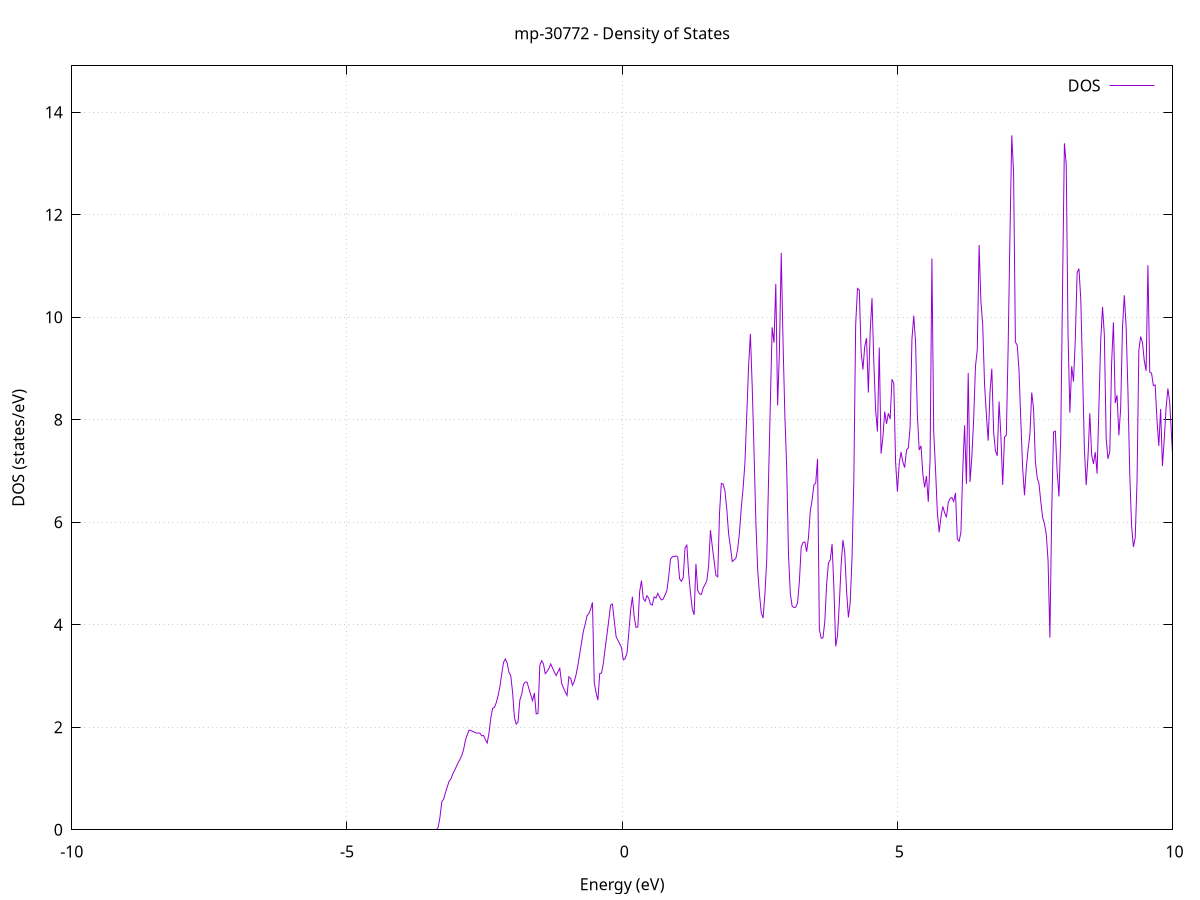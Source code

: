 set title 'mp-30772 - Density of States'
set xlabel 'Energy (eV)'
set ylabel 'DOS (states/eV)'
set grid
set xrange [-10:10]
set yrange [0:14.903]
set xzeroaxis lt -1
set terminal png size 800,600
set output 'mp-30772_dos_gnuplot.png'
plot '-' using 1:2 with lines title 'DOS'
-42.394600 0.000000
-42.361600 0.000000
-42.328600 0.000000
-42.295600 0.000000
-42.262700 0.000000
-42.229700 0.000000
-42.196700 0.000000
-42.163700 0.000000
-42.130700 0.000000
-42.097700 0.000000
-42.064800 0.000000
-42.031800 0.000000
-41.998800 0.000000
-41.965800 0.000000
-41.932800 0.000000
-41.899900 0.000000
-41.866900 0.000000
-41.833900 0.000000
-41.800900 0.000000
-41.767900 0.000000
-41.734900 0.000000
-41.702000 0.000000
-41.669000 0.000000
-41.636000 0.000000
-41.603000 0.000000
-41.570000 0.000000
-41.537000 0.000000
-41.504100 0.000000
-41.471100 0.000000
-41.438100 0.000000
-41.405100 0.000000
-41.372100 0.000000
-41.339100 0.000000
-41.306200 0.000000
-41.273200 0.000000
-41.240200 0.000000
-41.207200 0.000000
-41.174200 0.000000
-41.141200 0.000000
-41.108300 0.000000
-41.075300 0.000000
-41.042300 0.000000
-41.009300 0.000000
-40.976300 0.000000
-40.943400 0.000000
-40.910400 0.000000
-40.877400 0.000000
-40.844400 0.000000
-40.811400 0.000000
-40.778400 0.000000
-40.745500 0.000000
-40.712500 0.000000
-40.679500 0.000000
-40.646500 0.000000
-40.613500 0.000000
-40.580500 0.000000
-40.547600 0.000000
-40.514600 0.000000
-40.481600 0.000000
-40.448600 0.000000
-40.415600 0.000000
-40.382600 0.000000
-40.349700 0.000000
-40.316700 0.000000
-40.283700 0.000000
-40.250700 0.000000
-40.217700 0.000000
-40.184700 0.000000
-40.151800 0.000000
-40.118800 0.000000
-40.085800 0.000000
-40.052800 0.000000
-40.019800 0.000000
-39.986800 0.000000
-39.953900 0.000000
-39.920900 0.000000
-39.887900 0.000000
-39.854900 0.000000
-39.821900 0.000000
-39.789000 0.000000
-39.756000 0.000000
-39.723000 0.000000
-39.690000 0.000000
-39.657000 0.000000
-39.624000 0.000000
-39.591100 0.000000
-39.558100 0.000000
-39.525100 0.000000
-39.492100 0.000000
-39.459100 0.000000
-39.426100 0.000000
-39.393200 1042.789400
-39.360200 0.000000
-39.327200 0.000000
-39.294200 0.000000
-39.261200 0.000000
-39.228200 0.000000
-39.195300 2590.368500
-39.162300 0.000000
-39.129300 0.000000
-39.096300 0.000000
-39.063300 0.000000
-39.030300 0.000000
-38.997400 0.000000
-38.964400 0.000000
-38.931400 0.000000
-38.898400 0.000000
-38.865400 0.000000
-38.832400 0.000000
-38.799500 0.000000
-38.766500 0.000000
-38.733500 0.000000
-38.700500 0.000000
-38.667500 0.000000
-38.634600 0.000000
-38.601600 0.000000
-38.568600 0.000000
-38.535600 0.000000
-38.502600 0.000000
-38.469600 0.000000
-38.436700 0.000000
-38.403700 0.000000
-38.370700 0.000000
-38.337700 0.000000
-38.304700 0.000000
-38.271700 0.000000
-38.238800 0.000000
-38.205800 0.000000
-38.172800 0.000000
-38.139800 0.000000
-38.106800 0.000000
-38.073800 0.000000
-38.040900 0.000000
-38.007900 0.000000
-37.974900 0.000000
-37.941900 0.000000
-37.908900 0.000000
-37.875900 0.000000
-37.843000 0.000000
-37.810000 0.000000
-37.777000 0.000000
-37.744000 0.000000
-37.711000 0.000000
-37.678100 0.000000
-37.645100 0.000000
-37.612100 0.000000
-37.579100 0.000000
-37.546100 0.000000
-37.513100 0.000000
-37.480200 0.000000
-37.447200 0.000000
-37.414200 0.000000
-37.381200 0.000000
-37.348200 0.000000
-37.315200 0.000000
-37.282300 0.000000
-37.249300 0.000000
-37.216300 0.000000
-37.183300 0.000000
-37.150300 0.000000
-37.117300 0.000000
-37.084400 0.000000
-37.051400 0.000000
-37.018400 0.000000
-36.985400 0.000000
-36.952400 0.000000
-36.919400 0.000000
-36.886500 0.000000
-36.853500 0.000000
-36.820500 0.000000
-36.787500 0.000000
-36.754500 0.000000
-36.721500 0.000000
-36.688600 0.000000
-36.655600 0.000000
-36.622600 0.000000
-36.589600 0.000000
-36.556600 0.000000
-36.523700 0.000000
-36.490700 0.000000
-36.457700 0.000000
-36.424700 0.000000
-36.391700 0.000000
-36.358700 0.000000
-36.325800 0.000000
-36.292800 0.000000
-36.259800 0.000000
-36.226800 0.000000
-36.193800 0.000000
-36.160800 0.000000
-36.127900 0.000000
-36.094900 0.000000
-36.061900 0.000000
-36.028900 0.000000
-35.995900 0.000000
-35.962900 0.000000
-35.930000 0.000000
-35.897000 0.000000
-35.864000 0.000000
-35.831000 0.000000
-35.798000 0.000000
-35.765000 0.000000
-35.732100 0.000000
-35.699100 0.000000
-35.666100 0.000000
-35.633100 0.000000
-35.600100 0.000000
-35.567100 0.000000
-35.534200 0.000000
-35.501200 0.000000
-35.468200 0.000000
-35.435200 0.000000
-35.402200 0.000000
-35.369300 0.000000
-35.336300 0.000000
-35.303300 0.000000
-35.270300 0.000000
-35.237300 0.000000
-35.204300 0.000000
-35.171400 0.000000
-35.138400 0.000000
-35.105400 0.000000
-35.072400 0.000000
-35.039400 0.000000
-35.006400 0.000000
-34.973500 0.000000
-34.940500 0.000000
-34.907500 0.000000
-34.874500 0.000000
-34.841500 0.000000
-34.808500 0.000000
-34.775600 0.000000
-34.742600 0.000000
-34.709600 0.000000
-34.676600 0.000000
-34.643600 0.000000
-34.610600 0.000000
-34.577700 0.000000
-34.544700 0.000000
-34.511700 0.000000
-34.478700 0.000000
-34.445700 0.000000
-34.412800 0.000000
-34.379800 0.000000
-34.346800 0.000000
-34.313800 0.000000
-34.280800 0.000000
-34.247800 0.000000
-34.214900 0.000000
-34.181900 0.000000
-34.148900 0.000000
-34.115900 0.000000
-34.082900 0.000000
-34.049900 0.000000
-34.017000 0.000000
-33.984000 0.000000
-33.951000 0.000000
-33.918000 0.000000
-33.885000 0.000000
-33.852000 0.000000
-33.819100 0.000000
-33.786100 0.000000
-33.753100 0.000000
-33.720100 0.000000
-33.687100 0.000000
-33.654100 0.000000
-33.621200 0.000000
-33.588200 0.000000
-33.555200 0.000000
-33.522200 0.000000
-33.489200 0.000000
-33.456200 0.000000
-33.423300 0.000000
-33.390300 0.000000
-33.357300 0.000000
-33.324300 0.000000
-33.291300 0.000000
-33.258400 0.000000
-33.225400 0.000000
-33.192400 0.000000
-33.159400 0.000000
-33.126400 0.000000
-33.093400 0.000000
-33.060500 0.000000
-33.027500 0.000000
-32.994500 0.000000
-32.961500 0.000000
-32.928500 0.000000
-32.895500 0.000000
-32.862600 0.000000
-32.829600 0.000000
-32.796600 0.000000
-32.763600 0.000000
-32.730600 0.000000
-32.697600 0.000000
-32.664700 0.000000
-32.631700 0.000000
-32.598700 0.000000
-32.565700 0.000000
-32.532700 0.000000
-32.499700 0.000000
-32.466800 0.000000
-32.433800 0.000000
-32.400800 0.000000
-32.367800 0.000000
-32.334800 0.000000
-32.301800 0.000000
-32.268900 0.000000
-32.235900 0.000000
-32.202900 0.000000
-32.169900 0.000000
-32.136900 0.000000
-32.104000 0.000000
-32.071000 0.000000
-32.038000 0.000000
-32.005000 0.000000
-31.972000 0.000000
-31.939000 0.000000
-31.906100 0.000000
-31.873100 0.000000
-31.840100 0.000000
-31.807100 0.000000
-31.774100 0.000000
-31.741100 0.000000
-31.708200 0.000000
-31.675200 0.000000
-31.642200 0.000000
-31.609200 0.000000
-31.576200 0.000000
-31.543200 0.000000
-31.510300 0.000000
-31.477300 0.000000
-31.444300 0.000000
-31.411300 0.000000
-31.378300 0.000000
-31.345300 0.000000
-31.312400 0.000000
-31.279400 0.000000
-31.246400 0.000000
-31.213400 0.000000
-31.180400 0.000000
-31.147500 0.000000
-31.114500 0.000000
-31.081500 0.000000
-31.048500 0.000000
-31.015500 0.000000
-30.982500 0.000000
-30.949600 0.000000
-30.916600 0.000000
-30.883600 0.000000
-30.850600 0.000000
-30.817600 0.000000
-30.784600 0.000000
-30.751700 0.000000
-30.718700 0.000000
-30.685700 0.000000
-30.652700 0.000000
-30.619700 0.000000
-30.586700 0.000000
-30.553800 0.000000
-30.520800 0.000000
-30.487800 0.000000
-30.454800 0.000000
-30.421800 0.000000
-30.388800 0.000000
-30.355900 0.000000
-30.322900 0.000000
-30.289900 0.000000
-30.256900 0.000000
-30.223900 0.000000
-30.190900 0.000000
-30.158000 0.000000
-30.125000 0.000000
-30.092000 0.000000
-30.059000 0.000000
-30.026000 0.000000
-29.993100 0.000000
-29.960100 0.000000
-29.927100 0.000000
-29.894100 0.000000
-29.861100 0.000000
-29.828100 0.000000
-29.795200 0.000000
-29.762200 0.000000
-29.729200 0.000000
-29.696200 0.000000
-29.663200 0.000000
-29.630200 0.000000
-29.597300 0.000000
-29.564300 0.000000
-29.531300 0.000000
-29.498300 0.000000
-29.465300 0.000000
-29.432300 0.000000
-29.399400 0.000000
-29.366400 0.000000
-29.333400 0.000000
-29.300400 0.000000
-29.267400 0.000000
-29.234400 0.000000
-29.201500 0.000000
-29.168500 0.000000
-29.135500 0.000000
-29.102500 0.000000
-29.069500 0.000000
-29.036500 0.000000
-29.003600 0.000000
-28.970600 0.000000
-28.937600 0.000000
-28.904600 0.000000
-28.871600 0.000000
-28.838700 0.000000
-28.805700 0.000000
-28.772700 0.000000
-28.739700 0.000000
-28.706700 0.000000
-28.673700 0.000000
-28.640800 0.000000
-28.607800 0.000000
-28.574800 0.000000
-28.541800 0.000000
-28.508800 0.000000
-28.475800 0.000000
-28.442900 0.000000
-28.409900 0.000000
-28.376900 0.000000
-28.343900 0.000000
-28.310900 0.000000
-28.277900 0.000000
-28.245000 0.000000
-28.212000 0.000000
-28.179000 0.000000
-28.146000 0.000000
-28.113000 0.000000
-28.080000 0.000000
-28.047100 0.000000
-28.014100 0.000000
-27.981100 0.000000
-27.948100 0.000000
-27.915100 0.000000
-27.882200 0.000000
-27.849200 0.000000
-27.816200 0.000000
-27.783200 0.000000
-27.750200 0.000000
-27.717200 0.000000
-27.684300 0.000000
-27.651300 0.000000
-27.618300 0.000000
-27.585300 0.000000
-27.552300 0.000000
-27.519300 0.000000
-27.486400 0.000000
-27.453400 0.000000
-27.420400 0.000000
-27.387400 0.000000
-27.354400 0.000000
-27.321400 0.000000
-27.288500 0.000000
-27.255500 0.000000
-27.222500 0.000000
-27.189500 0.000000
-27.156500 0.000000
-27.123500 0.000000
-27.090600 0.000000
-27.057600 0.000000
-27.024600 0.000000
-26.991600 0.000000
-26.958600 0.000000
-26.925600 0.000000
-26.892700 0.000000
-26.859700 0.000000
-26.826700 0.000000
-26.793700 0.000000
-26.760700 0.000000
-26.727800 0.000000
-26.694800 0.000000
-26.661800 0.000000
-26.628800 0.000000
-26.595800 0.000000
-26.562800 0.000000
-26.529900 0.000000
-26.496900 0.000000
-26.463900 0.000000
-26.430900 0.000000
-26.397900 0.000000
-26.364900 0.000000
-26.332000 0.000000
-26.299000 0.000000
-26.266000 0.000000
-26.233000 0.000000
-26.200000 0.000000
-26.167000 0.000000
-26.134100 0.000000
-26.101100 0.000000
-26.068100 0.000000
-26.035100 0.000000
-26.002100 0.000000
-25.969100 0.000000
-25.936200 0.000000
-25.903200 0.000000
-25.870200 0.000000
-25.837200 0.000000
-25.804200 0.000000
-25.771300 0.000000
-25.738300 0.000000
-25.705300 0.000000
-25.672300 0.000000
-25.639300 0.000000
-25.606300 0.000000
-25.573400 0.000000
-25.540400 0.000000
-25.507400 0.000000
-25.474400 0.000000
-25.441400 0.000000
-25.408400 0.000000
-25.375500 0.000000
-25.342500 0.000000
-25.309500 0.000000
-25.276500 0.000000
-25.243500 0.000000
-25.210500 0.000000
-25.177600 0.000000
-25.144600 0.000000
-25.111600 0.000000
-25.078600 0.000000
-25.045600 0.000000
-25.012600 0.000000
-24.979700 0.000000
-24.946700 0.000000
-24.913700 0.000000
-24.880700 0.000000
-24.847700 0.000000
-24.814700 0.000000
-24.781800 0.000000
-24.748800 0.000000
-24.715800 0.000000
-24.682800 0.000000
-24.649800 0.000000
-24.616900 0.000000
-24.583900 0.000000
-24.550900 0.000000
-24.517900 0.000000
-24.484900 0.000000
-24.451900 0.000000
-24.419000 0.000000
-24.386000 0.000000
-24.353000 0.000000
-24.320000 0.000000
-24.287000 0.000000
-24.254000 0.000000
-24.221100 0.000000
-24.188100 0.000000
-24.155100 0.000000
-24.122100 0.000000
-24.089100 0.000000
-24.056100 0.000000
-24.023200 0.000000
-23.990200 0.000000
-23.957200 0.000000
-23.924200 0.000000
-23.891200 0.000000
-23.858200 0.000000
-23.825300 0.000000
-23.792300 0.000000
-23.759300 0.000000
-23.726300 0.000000
-23.693300 0.000000
-23.660300 0.000000
-23.627400 0.000000
-23.594400 0.000000
-23.561400 0.000000
-23.528400 0.000000
-23.495400 0.000000
-23.462500 0.000000
-23.429500 0.000000
-23.396500 0.000000
-23.363500 0.000000
-23.330500 0.000000
-23.297500 0.000000
-23.264600 0.000000
-23.231600 0.000000
-23.198600 0.000000
-23.165600 0.000000
-23.132600 0.000000
-23.099600 0.000000
-23.066700 0.000000
-23.033700 0.000000
-23.000700 0.000000
-22.967700 0.000000
-22.934700 0.000000
-22.901700 0.000000
-22.868800 0.000000
-22.835800 0.000000
-22.802800 0.000000
-22.769800 0.000000
-22.736800 0.000000
-22.703800 0.000000
-22.670900 0.000000
-22.637900 0.000000
-22.604900 0.000000
-22.571900 0.000000
-22.538900 0.000000
-22.506000 0.000000
-22.473000 0.000000
-22.440000 0.000000
-22.407000 0.000000
-22.374000 0.000000
-22.341000 0.000000
-22.308100 0.000000
-22.275100 0.000000
-22.242100 0.000000
-22.209100 0.000000
-22.176100 0.000000
-22.143100 0.000000
-22.110200 0.000000
-22.077200 0.000000
-22.044200 0.000000
-22.011200 0.000000
-21.978200 0.000000
-21.945200 0.000000
-21.912300 0.000000
-21.879300 0.000000
-21.846300 0.000000
-21.813300 0.000000
-21.780300 0.000000
-21.747300 0.000000
-21.714400 0.000000
-21.681400 0.000000
-21.648400 0.000000
-21.615400 0.000000
-21.582400 0.000000
-21.549400 0.000000
-21.516500 0.000000
-21.483500 0.000000
-21.450500 0.000000
-21.417500 0.000000
-21.384500 0.000000
-21.351600 0.000000
-21.318600 0.000000
-21.285600 0.000000
-21.252600 0.000000
-21.219600 0.000000
-21.186600 0.000000
-21.153700 0.000000
-21.120700 0.000000
-21.087700 0.000000
-21.054700 0.000000
-21.021700 0.000000
-20.988700 0.000000
-20.955800 0.000000
-20.922800 0.000000
-20.889800 0.000000
-20.856800 0.000000
-20.823800 0.000000
-20.790800 0.000000
-20.757900 0.000000
-20.724900 0.000000
-20.691900 0.000000
-20.658900 0.000000
-20.625900 0.000000
-20.592900 0.000000
-20.560000 0.000000
-20.527000 0.000000
-20.494000 0.000000
-20.461000 0.000000
-20.428000 0.000000
-20.395000 0.000000
-20.362100 0.000000
-20.329100 0.000000
-20.296100 0.000000
-20.263100 0.000000
-20.230100 0.000000
-20.197200 0.000000
-20.164200 0.000000
-20.131200 0.000000
-20.098200 0.000000
-20.065200 0.000000
-20.032200 0.000000
-19.999300 0.000000
-19.966300 0.000000
-19.933300 0.000000
-19.900300 0.000000
-19.867300 0.000000
-19.834300 0.000000
-19.801400 0.000000
-19.768400 0.000000
-19.735400 0.000000
-19.702400 0.000000
-19.669400 0.000000
-19.636400 0.000000
-19.603500 0.000000
-19.570500 0.000000
-19.537500 0.000000
-19.504500 0.000000
-19.471500 0.000000
-19.438500 0.000000
-19.405600 0.000000
-19.372600 0.000000
-19.339600 0.000000
-19.306600 0.000000
-19.273600 0.000000
-19.240700 0.000000
-19.207700 0.000000
-19.174700 0.000000
-19.141700 0.000000
-19.108700 0.000000
-19.075700 0.000000
-19.042800 0.000000
-19.009800 0.000000
-18.976800 0.000000
-18.943800 0.000000
-18.910800 0.000000
-18.877800 0.000000
-18.844900 0.000000
-18.811900 0.000000
-18.778900 0.000000
-18.745900 0.000000
-18.712900 0.000000
-18.679900 0.000000
-18.647000 0.000000
-18.614000 0.000000
-18.581000 0.000000
-18.548000 0.000000
-18.515000 0.000000
-18.482000 0.000000
-18.449100 0.000000
-18.416100 0.000000
-18.383100 0.000000
-18.350100 0.000000
-18.317100 0.000000
-18.284100 0.000000
-18.251200 0.000000
-18.218200 0.000000
-18.185200 0.000000
-18.152200 0.000000
-18.119200 0.000000
-18.086300 0.000000
-18.053300 0.000000
-18.020300 0.000000
-17.987300 0.000000
-17.954300 0.000000
-17.921300 0.000000
-17.888400 0.000000
-17.855400 0.000000
-17.822400 0.000000
-17.789400 0.000000
-17.756400 0.000000
-17.723400 0.000000
-17.690500 0.000000
-17.657500 0.000000
-17.624500 0.000000
-17.591500 0.000000
-17.558500 0.000000
-17.525500 0.000000
-17.492600 0.000000
-17.459600 0.000000
-17.426600 0.000000
-17.393600 0.000000
-17.360600 0.000000
-17.327600 0.000000
-17.294700 0.000000
-17.261700 0.000000
-17.228700 0.000000
-17.195700 0.000000
-17.162700 0.000000
-17.129700 0.000000
-17.096800 0.000000
-17.063800 0.000000
-17.030800 0.000000
-16.997800 0.000000
-16.964800 0.000000
-16.931900 0.000000
-16.898900 0.000000
-16.865900 0.000000
-16.832900 0.000000
-16.799900 0.000000
-16.766900 0.000000
-16.734000 0.000000
-16.701000 0.000000
-16.668000 0.000000
-16.635000 0.000000
-16.602000 0.000000
-16.569000 0.000000
-16.536100 0.000000
-16.503100 0.000000
-16.470100 0.000000
-16.437100 0.000000
-16.404100 0.000000
-16.371100 0.000000
-16.338200 0.000000
-16.305200 0.000000
-16.272200 0.000000
-16.239200 0.000000
-16.206200 0.000000
-16.173200 0.000000
-16.140300 0.000000
-16.107300 0.000000
-16.074300 0.000000
-16.041300 0.000000
-16.008300 0.000000
-15.975400 0.000000
-15.942400 0.000000
-15.909400 0.000000
-15.876400 0.000000
-15.843400 0.000000
-15.810400 0.000000
-15.777500 0.000000
-15.744500 0.000000
-15.711500 0.000000
-15.678500 0.000000
-15.645500 0.000000
-15.612500 0.000000
-15.579600 0.000000
-15.546600 0.000000
-15.513600 0.000000
-15.480600 0.000000
-15.447600 0.000000
-15.414600 0.000000
-15.381700 0.000000
-15.348700 0.000000
-15.315700 0.000000
-15.282700 0.000000
-15.249700 0.000000
-15.216700 0.000000
-15.183800 0.000000
-15.150800 0.000000
-15.117800 0.000000
-15.084800 0.000000
-15.051800 0.000000
-15.018800 0.000000
-14.985900 0.000000
-14.952900 0.000000
-14.919900 0.000000
-14.886900 0.000000
-14.853900 0.000000
-14.821000 0.000000
-14.788000 0.000000
-14.755000 0.000000
-14.722000 0.000000
-14.689000 0.000000
-14.656000 0.000000
-14.623100 0.000000
-14.590100 0.000000
-14.557100 0.000000
-14.524100 0.000000
-14.491100 0.000000
-14.458100 0.000000
-14.425200 0.000000
-14.392200 0.000000
-14.359200 0.000000
-14.326200 0.000000
-14.293200 0.000000
-14.260200 0.000000
-14.227300 0.000000
-14.194300 0.000000
-14.161300 0.000000
-14.128300 0.000000
-14.095300 0.000000
-14.062300 0.000000
-14.029400 0.000000
-13.996400 0.000000
-13.963400 0.000000
-13.930400 0.000000
-13.897400 0.000000
-13.864400 0.000000
-13.831500 0.000000
-13.798500 0.000000
-13.765500 0.000000
-13.732500 0.000000
-13.699500 0.000000
-13.666600 0.000000
-13.633600 0.000000
-13.600600 0.000000
-13.567600 0.000000
-13.534600 0.000000
-13.501600 0.000000
-13.468700 0.000000
-13.435700 0.000000
-13.402700 0.000000
-13.369700 0.000000
-13.336700 0.000000
-13.303700 0.000000
-13.270800 0.000000
-13.237800 0.000000
-13.204800 0.000000
-13.171800 0.000000
-13.138800 0.000000
-13.105800 0.000000
-13.072900 0.000000
-13.039900 0.000000
-13.006900 0.000000
-12.973900 0.000000
-12.940900 0.000000
-12.907900 0.000000
-12.875000 0.000000
-12.842000 0.000000
-12.809000 0.000000
-12.776000 0.000000
-12.743000 0.000000
-12.710100 0.000000
-12.677100 0.000000
-12.644100 0.000000
-12.611100 0.000000
-12.578100 0.000000
-12.545100 0.000000
-12.512200 0.000000
-12.479200 0.000000
-12.446200 0.000000
-12.413200 0.000000
-12.380200 0.000000
-12.347200 0.000000
-12.314300 0.000000
-12.281300 0.000000
-12.248300 0.000000
-12.215300 0.000000
-12.182300 0.000000
-12.149300 0.000000
-12.116400 0.000000
-12.083400 0.000000
-12.050400 0.000000
-12.017400 0.000000
-11.984400 0.000000
-11.951400 0.000000
-11.918500 0.000000
-11.885500 0.000000
-11.852500 0.000000
-11.819500 0.000000
-11.786500 0.000000
-11.753500 0.000000
-11.720600 0.000000
-11.687600 0.000000
-11.654600 0.000000
-11.621600 0.000000
-11.588600 0.000000
-11.555700 0.000000
-11.522700 0.000000
-11.489700 0.000000
-11.456700 0.000000
-11.423700 0.000000
-11.390700 0.000000
-11.357800 0.000000
-11.324800 0.000000
-11.291800 0.000000
-11.258800 0.000000
-11.225800 0.000000
-11.192800 0.000000
-11.159900 0.000000
-11.126900 0.000000
-11.093900 0.000000
-11.060900 0.000000
-11.027900 0.000000
-10.994900 0.000000
-10.962000 0.000000
-10.929000 0.000000
-10.896000 0.000000
-10.863000 0.000000
-10.830000 0.000000
-10.797000 0.000000
-10.764100 0.000000
-10.731100 0.000000
-10.698100 0.000000
-10.665100 0.000000
-10.632100 0.000000
-10.599100 0.000000
-10.566200 0.000000
-10.533200 0.000000
-10.500200 0.000000
-10.467200 0.000000
-10.434200 0.000000
-10.401300 0.000000
-10.368300 0.000000
-10.335300 0.000000
-10.302300 0.000000
-10.269300 0.000000
-10.236300 0.000000
-10.203400 0.000000
-10.170400 0.000000
-10.137400 0.000000
-10.104400 0.000000
-10.071400 0.000000
-10.038400 0.000000
-10.005500 0.000000
-9.972500 0.000000
-9.939500 0.000000
-9.906500 0.000000
-9.873500 0.000000
-9.840500 0.000000
-9.807600 0.000000
-9.774600 0.000000
-9.741600 0.000000
-9.708600 0.000000
-9.675600 0.000000
-9.642600 0.000000
-9.609700 0.000000
-9.576700 0.000000
-9.543700 0.000000
-9.510700 0.000000
-9.477700 0.000000
-9.444800 0.000000
-9.411800 0.000000
-9.378800 0.000000
-9.345800 0.000000
-9.312800 0.000000
-9.279800 0.000000
-9.246900 0.000000
-9.213900 0.000000
-9.180900 0.000000
-9.147900 0.000000
-9.114900 0.000000
-9.081900 0.000000
-9.049000 0.000000
-9.016000 0.000000
-8.983000 0.000000
-8.950000 0.000000
-8.917000 0.000000
-8.884000 0.000000
-8.851100 0.000000
-8.818100 0.000000
-8.785100 0.000000
-8.752100 0.000000
-8.719100 0.000000
-8.686100 0.000000
-8.653200 0.000000
-8.620200 0.000000
-8.587200 0.000000
-8.554200 0.000000
-8.521200 0.000000
-8.488200 0.000000
-8.455300 0.000000
-8.422300 0.000000
-8.389300 0.000000
-8.356300 0.000000
-8.323300 0.000000
-8.290400 0.000000
-8.257400 0.000000
-8.224400 0.000000
-8.191400 0.000000
-8.158400 0.000000
-8.125400 0.000000
-8.092500 0.000000
-8.059500 0.000000
-8.026500 0.000000
-7.993500 0.000000
-7.960500 0.000000
-7.927500 0.000000
-7.894600 0.000000
-7.861600 0.000000
-7.828600 0.000000
-7.795600 0.000000
-7.762600 0.000000
-7.729600 0.000000
-7.696700 0.000000
-7.663700 0.000000
-7.630700 0.000000
-7.597700 0.000000
-7.564700 0.000000
-7.531700 0.000000
-7.498800 0.000000
-7.465800 0.000000
-7.432800 0.000000
-7.399800 0.000000
-7.366800 0.000000
-7.333900 0.000000
-7.300900 0.000000
-7.267900 0.000000
-7.234900 0.000000
-7.201900 0.000000
-7.168900 0.000000
-7.136000 0.000000
-7.103000 0.000000
-7.070000 0.000000
-7.037000 0.000000
-7.004000 0.000000
-6.971000 0.000000
-6.938100 0.000000
-6.905100 0.000000
-6.872100 0.000000
-6.839100 0.000000
-6.806100 0.000000
-6.773100 0.000000
-6.740200 0.000000
-6.707200 0.000000
-6.674200 0.000000
-6.641200 0.000000
-6.608200 0.000000
-6.575200 0.000000
-6.542300 0.000000
-6.509300 0.000000
-6.476300 0.000000
-6.443300 0.000000
-6.410300 0.000000
-6.377300 0.000000
-6.344400 0.000000
-6.311400 0.000000
-6.278400 0.000000
-6.245400 0.000000
-6.212400 0.000000
-6.179500 0.000000
-6.146500 0.000000
-6.113500 0.000000
-6.080500 0.000000
-6.047500 0.000000
-6.014500 0.000000
-5.981600 0.000000
-5.948600 0.000000
-5.915600 0.000000
-5.882600 0.000000
-5.849600 0.000000
-5.816600 0.000000
-5.783700 0.000000
-5.750700 0.000000
-5.717700 0.000000
-5.684700 0.000000
-5.651700 0.000000
-5.618700 0.000000
-5.585800 0.000000
-5.552800 0.000000
-5.519800 0.000000
-5.486800 0.000000
-5.453800 0.000000
-5.420800 0.000000
-5.387900 0.000000
-5.354900 0.000000
-5.321900 0.000000
-5.288900 0.000000
-5.255900 0.000000
-5.222900 0.000000
-5.190000 0.000000
-5.157000 0.000000
-5.124000 0.000000
-5.091000 0.000000
-5.058000 0.000000
-5.025100 0.000000
-4.992100 0.000000
-4.959100 0.000000
-4.926100 0.000000
-4.893100 0.000000
-4.860100 0.000000
-4.827200 0.000000
-4.794200 0.000000
-4.761200 0.000000
-4.728200 0.000000
-4.695200 0.000000
-4.662200 0.000000
-4.629300 0.000000
-4.596300 0.000000
-4.563300 0.000000
-4.530300 0.000000
-4.497300 0.000000
-4.464300 0.000000
-4.431400 0.000000
-4.398400 0.000000
-4.365400 0.000000
-4.332400 0.000000
-4.299400 0.000000
-4.266400 0.000000
-4.233500 0.000000
-4.200500 0.000000
-4.167500 0.000000
-4.134500 0.000000
-4.101500 0.000000
-4.068600 0.000000
-4.035600 0.000000
-4.002600 0.000000
-3.969600 0.000000
-3.936600 0.000000
-3.903600 0.000000
-3.870700 0.000000
-3.837700 0.000000
-3.804700 0.000000
-3.771700 0.000000
-3.738700 0.000000
-3.705700 0.000000
-3.672800 0.000000
-3.639800 0.000000
-3.606800 0.000000
-3.573800 0.000000
-3.540800 0.000000
-3.507800 0.000000
-3.474900 0.000000
-3.441900 0.000000
-3.408900 0.000000
-3.375900 0.000000
-3.342900 0.045700
-3.309900 0.248400
-3.277000 0.548400
-3.244000 0.598800
-3.211000 0.719800
-3.178000 0.834700
-3.145000 0.943800
-3.112000 0.989700
-3.079100 1.084600
-3.046100 1.154900
-3.013100 1.232800
-2.980100 1.307500
-2.947100 1.372600
-2.914200 1.451600
-2.881200 1.561800
-2.848200 1.744500
-2.815200 1.850500
-2.782200 1.944700
-2.749200 1.933800
-2.716300 1.921400
-2.683300 1.904500
-2.650300 1.885600
-2.617300 1.888300
-2.584300 1.885000
-2.551300 1.833300
-2.518400 1.839100
-2.485400 1.762800
-2.452400 1.692500
-2.419400 1.883000
-2.386400 2.181500
-2.353400 2.368800
-2.320500 2.385900
-2.287500 2.479000
-2.254500 2.615900
-2.221500 2.790100
-2.188500 3.038300
-2.155500 3.264500
-2.122600 3.332500
-2.089600 3.252100
-2.056600 3.071200
-2.023600 3.002500
-1.990600 2.680600
-1.957600 2.187300
-1.924700 2.060600
-1.891700 2.104900
-1.858700 2.531400
-1.825700 2.641500
-1.792700 2.835300
-1.759800 2.884600
-1.726800 2.876700
-1.693800 2.750800
-1.660800 2.633600
-1.627800 2.519600
-1.594800 2.667500
-1.561900 2.260800
-1.528900 2.268600
-1.495900 3.208500
-1.462900 3.298400
-1.429900 3.234300
-1.396900 3.045600
-1.364000 3.087000
-1.331000 3.147400
-1.298000 3.235100
-1.265000 3.158000
-1.232000 3.078400
-1.199000 3.009100
-1.166100 3.084100
-1.133100 3.149400
-1.100100 2.858000
-1.067100 2.769400
-1.034100 2.691800
-1.001100 2.621600
-0.968200 2.984500
-0.935200 2.952600
-0.902200 2.820400
-0.869200 2.894900
-0.836200 3.030000
-0.803300 3.215200
-0.770300 3.433900
-0.737300 3.656900
-0.704300 3.873000
-0.671300 4.012700
-0.638300 4.174100
-0.605400 4.218200
-0.572400 4.303400
-0.539400 4.435600
-0.506400 2.866800
-0.473400 2.674000
-0.440400 2.528800
-0.407500 3.049100
-0.374500 3.057900
-0.341500 3.249000
-0.308500 3.537100
-0.275500 3.814100
-0.242500 4.091600
-0.209600 4.382800
-0.176600 4.403800
-0.143600 4.083200
-0.110600 3.773100
-0.077600 3.697600
-0.044600 3.626400
-0.011700 3.552400
0.021300 3.314300
0.054300 3.339100
0.087300 3.443400
0.120300 3.830100
0.153300 4.275500
0.186200 4.546700
0.219200 4.151300
0.252200 3.948700
0.285200 3.956900
0.318200 4.643800
0.351100 4.860100
0.384100 4.511900
0.417100 4.459500
0.450100 4.566600
0.483100 4.518200
0.516100 4.397900
0.549000 4.384500
0.582000 4.542900
0.615000 4.522200
0.648000 4.612800
0.681000 4.535700
0.714000 4.483500
0.746900 4.501700
0.779900 4.584500
0.812900 4.667100
0.845900 4.935200
0.878900 5.282300
0.911900 5.325800
0.944800 5.330800
0.977800 5.342900
1.010800 5.320200
1.043800 4.897600
1.076800 4.846300
1.109800 4.918600
1.142700 5.500500
1.175700 5.552000
1.208700 5.003300
1.241700 4.618000
1.274700 4.311400
1.307700 4.193300
1.340600 5.187600
1.373600 4.668400
1.406600 4.602800
1.439600 4.591100
1.472600 4.719600
1.505500 4.783900
1.538500 4.859200
1.571500 5.155500
1.604500 5.844800
1.637500 5.530600
1.670500 5.250000
1.703400 4.962000
1.736400 4.935000
1.769400 6.183600
1.802400 6.757700
1.835400 6.743000
1.868400 6.612300
1.901300 6.253100
1.934300 5.777300
1.967300 5.521400
2.000300 5.233500
2.033300 5.264700
2.066300 5.293200
2.099200 5.475300
2.132200 5.805000
2.165200 6.286600
2.198200 6.670800
2.231200 7.158600
2.264200 8.089100
2.297100 9.029700
2.330100 9.674900
2.363100 8.658000
2.396100 7.391100
2.429100 6.021400
2.462000 5.080000
2.495000 4.601500
2.528000 4.230700
2.561000 4.130600
2.594000 4.601900
2.627000 5.257500
2.659900 6.813600
2.692900 8.327500
2.725900 9.802100
2.758900 9.502900
2.791900 10.651000
2.824900 8.278800
2.857800 9.331100
2.890800 11.254700
2.923800 9.493800
2.956800 8.076600
2.989800 7.078200
3.022800 5.363000
3.055700 4.605600
3.088700 4.362300
3.121700 4.334900
3.154700 4.344400
3.187700 4.430500
3.220700 4.850500
3.253600 5.512800
3.286600 5.605100
3.319600 5.615100
3.352600 5.424400
3.385600 5.701900
3.418600 6.217200
3.451500 6.432200
3.484500 6.729200
3.517500 6.765000
3.550500 7.236400
3.583500 3.910200
3.616400 3.736900
3.649400 3.746500
3.682400 4.062100
3.715400 4.786900
3.748400 5.203900
3.781400 5.266400
3.814300 5.573400
3.847300 4.735300
3.880300 3.578800
3.913300 3.788000
3.946300 4.416400
3.979300 5.174500
4.012200 5.654900
4.045200 5.397800
4.078200 4.655000
4.111200 4.142200
4.144200 4.437300
4.177200 5.310000
4.210100 6.841000
4.243100 9.849400
4.276100 10.561800
4.309100 10.530800
4.342100 9.330300
4.375100 8.978600
4.408000 9.430200
4.441000 9.591400
4.474000 8.530100
4.507000 9.724900
4.540000 10.371200
4.573000 9.119400
4.605900 8.180300
4.638900 7.771100
4.671900 9.408500
4.704900 7.337900
4.737900 7.661300
4.770800 8.158600
4.803800 7.919000
4.836800 8.124800
4.869800 8.015100
4.902800 8.787800
4.935800 8.710000
4.968700 7.171500
5.001700 6.598100
5.034700 7.146200
5.067700 7.369000
5.100700 7.175000
5.133700 7.066000
5.166600 7.411100
5.199600 7.446400
5.232600 7.857100
5.265600 9.570000
5.298600 10.029300
5.331600 9.510100
5.364500 8.085200
5.397500 7.408800
5.430500 7.490100
5.463500 6.942600
5.496500 6.679200
5.529500 6.902000
5.562400 6.398200
5.595400 7.222000
5.628400 11.145600
5.661400 7.764000
5.694400 7.024100
5.727300 6.197500
5.760300 5.804300
5.793300 6.103900
5.826300 6.309300
5.859300 6.185800
5.892300 6.095500
5.925200 6.379500
5.958200 6.461200
5.991200 6.481900
6.024200 6.405400
6.057200 6.571300
6.090200 5.672100
6.123100 5.629200
6.156100 5.807800
6.189100 7.022900
6.222100 7.891400
6.255100 6.748200
6.288100 8.912800
6.321000 6.785600
6.354000 7.273100
6.387000 8.004600
6.420000 9.038000
6.453000 9.370100
6.486000 11.408000
6.518900 10.310800
6.551900 9.842100
6.584900 8.690100
6.617900 8.105900
6.650900 7.592000
6.683900 8.530800
6.716800 8.995200
6.749800 7.764700
6.782800 7.392400
6.815800 7.296200
6.848800 8.354600
6.881700 7.684700
6.914700 6.727300
6.947700 7.663500
6.980700 7.695600
7.013700 9.413400
7.046700 11.604600
7.079600 13.548000
7.112600 12.815200
7.145600 9.516100
7.178600 9.452900
7.211600 8.954200
7.244600 7.960700
7.277500 7.053300
7.310500 6.526700
7.343500 7.064700
7.376500 7.423000
7.409500 7.716200
7.442500 8.529300
7.475400 8.215200
7.508400 7.186900
7.541400 6.871200
7.574400 6.750800
7.607400 6.397100
7.640400 6.095700
7.673300 5.970200
7.706300 5.764500
7.739300 5.253400
7.772300 3.747900
7.805300 6.207500
7.838200 7.759700
7.871200 7.775700
7.904200 6.991600
7.937200 6.502700
7.970200 7.703600
8.003200 10.666100
8.036100 13.392200
8.069100 12.980500
8.102100 9.660700
8.135100 8.135900
8.168100 9.041700
8.201100 8.742600
8.234000 9.569000
8.267000 10.868500
8.300000 10.946500
8.333000 10.366400
8.366000 8.951100
8.399000 7.422100
8.431900 6.724100
8.464900 7.281700
8.497900 8.126400
8.530900 7.312700
8.563900 7.139500
8.596900 7.366100
8.629800 6.948600
8.662800 8.240600
8.695800 9.550800
8.728800 10.200200
8.761800 9.654000
8.794800 7.636400
8.827700 7.236600
8.860700 7.379600
8.893700 9.104800
8.926700 9.900800
8.959700 8.323700
8.992600 8.478100
9.025600 7.695600
9.058600 8.232100
9.091600 9.806900
9.124600 10.427700
9.157600 9.810800
9.190500 8.548100
9.223500 6.940100
9.256500 5.932100
9.289500 5.518100
9.322500 5.698300
9.355500 6.797500
9.388400 9.349000
9.421400 9.622000
9.454400 9.505900
9.487400 9.148600
9.520400 8.954300
9.553400 11.012600
9.586300 8.930600
9.619300 8.907800
9.652300 8.669000
9.685300 8.677400
9.718300 7.988400
9.751300 7.490800
9.784200 8.209200
9.817200 7.095600
9.850200 7.620400
9.883200 8.220100
9.916200 8.609300
9.949200 8.341200
9.982100 7.692000
10.015100 7.061200
10.048100 7.563900
10.081100 6.867700
10.114100 6.648300
10.147000 6.197900
10.180000 6.085300
10.213000 6.184200
10.246000 7.026000
10.279000 6.608400
10.312000 7.150300
10.344900 8.935900
10.377900 8.384400
10.410900 7.640600
10.443900 8.488400
10.476900 10.159800
10.509900 9.776900
10.542800 8.867500
10.575800 7.572100
10.608800 6.716100
10.641800 6.587900
10.674800 6.668500
10.707800 7.215700
10.740700 8.252700
10.773700 11.187400
10.806700 9.477900
10.839700 9.385600
10.872700 9.619100
10.905700 10.828200
10.938600 10.085700
10.971600 9.774400
11.004600 9.394500
11.037600 10.328900
11.070600 10.148100
11.103500 9.681200
11.136500 9.344400
11.169500 9.007500
11.202500 9.083000
11.235500 10.553800
11.268500 12.100800
11.301400 10.610000
11.334400 9.021700
11.367400 8.853900
11.400400 8.904100
11.433400 9.674100
11.466400 10.041000
11.499300 9.524600
11.532300 9.359600
11.565300 9.065600
11.598300 8.064400
11.631300 7.832000
11.664300 7.773600
11.697200 7.585600
11.730200 7.403900
11.763200 7.593100
11.796200 8.216800
11.829200 8.881400
11.862200 9.540200
11.895100 9.131400
11.928100 8.678800
11.961100 8.528200
11.994100 8.652000
12.027100 8.750900
12.060100 8.867700
12.093000 8.992500
12.126000 8.543400
12.159000 8.699400
12.192000 9.007400
12.225000 9.697400
12.257900 10.934900
12.290900 9.713000
12.323900 9.277500
12.356900 9.374300
12.389900 9.890600
12.422900 9.774100
12.455800 9.319900
12.488800 8.621900
12.521800 8.088800
12.554800 8.183900
12.587800 8.302900
12.620800 8.592700
12.653700 8.658000
12.686700 8.692600
12.719700 8.706000
12.752700 8.867500
12.785700 8.987900
12.818700 9.201700
12.851600 9.696300
12.884600 9.008800
12.917600 8.881800
12.950600 9.138700
12.983600 10.401600
13.016600 11.361100
13.049500 10.432600
13.082500 10.151600
13.115500 9.622400
13.148500 9.587900
13.181500 9.842700
13.214500 10.309400
13.247400 9.926600
13.280400 9.573100
13.313400 10.469100
13.346400 10.622500
13.379400 10.558900
13.412300 9.641300
13.445300 9.163000
13.478300 8.944600
13.511300 8.869800
13.544300 9.553000
13.577300 10.581400
13.610200 12.049400
13.643200 10.634400
13.676200 9.329400
13.709200 8.788400
13.742200 8.825500
13.775200 9.075600
13.808100 9.694000
13.841100 10.537700
13.874100 10.651100
13.907100 10.290700
13.940100 10.419500
13.973100 9.580200
14.006000 9.685600
14.039000 9.431400
14.072000 9.120000
14.105000 8.739500
14.138000 8.813100
14.171000 8.870000
14.203900 9.197000
14.236900 9.718900
14.269900 10.769600
14.302900 9.998900
14.335900 9.749800
14.368800 9.510000
14.401800 8.777900
14.434800 8.820600
14.467800 8.393400
14.500800 8.022900
14.533800 8.480100
14.566700 13.069300
14.599700 12.323900
14.632700 11.471500
14.665700 11.071800
14.698700 10.731800
14.731700 9.016700
14.764600 9.226500
14.797600 9.240900
14.830600 9.160600
14.863600 8.714300
14.896600 7.989700
14.929600 8.204300
14.962500 9.150900
14.995500 9.108100
15.028500 9.048500
15.061500 10.638100
15.094500 11.803800
15.127500 11.114400
15.160400 10.496000
15.193400 9.225800
15.226400 8.153900
15.259400 9.127500
15.292400 9.395500
15.325400 11.138400
15.358300 11.348400
15.391300 11.067100
15.424300 11.160600
15.457300 8.395200
15.490300 8.628300
15.523200 9.263800
15.556200 10.830000
15.589200 13.535200
15.622200 15.525900
15.655200 10.306100
15.688200 9.557200
15.721100 8.911200
15.754100 8.765600
15.787100 9.338200
15.820100 10.177900
15.853100 10.641700
15.886100 10.414100
15.919000 10.053100
15.952000 10.044100
15.985000 10.316100
16.018000 11.365100
16.051000 10.940200
16.084000 10.235600
16.116900 10.385300
16.149900 11.131800
16.182900 11.180300
16.215900 10.833900
16.248900 11.448800
16.281900 10.794800
16.314800 10.011400
16.347800 10.055200
16.380800 10.622300
16.413800 10.472500
16.446800 10.760500
16.479800 10.966500
16.512700 10.291700
16.545700 10.141800
16.578700 9.907800
16.611700 10.135500
16.644700 12.367400
16.677600 10.828400
16.710600 9.936700
16.743600 9.724800
16.776600 10.442100
16.809600 10.598400
16.842600 12.301200
16.875500 11.441000
16.908500 11.322500
16.941500 10.871700
16.974500 11.348300
17.007500 10.520900
17.040500 10.849500
17.073400 12.260800
17.106400 10.694400
17.139400 10.362900
17.172400 10.470200
17.205400 9.832300
17.238400 9.871200
17.271300 9.850200
17.304300 10.006700
17.337300 10.394300
17.370300 10.823200
17.403300 11.165200
17.436300 11.682000
17.469200 11.142900
17.502200 11.026900
17.535200 11.516100
17.568200 12.298800
17.601200 12.392500
17.634100 12.010400
17.667100 10.431100
17.700100 9.512400
17.733100 9.404400
17.766100 9.141600
17.799100 9.014600
17.832000 9.347500
17.865000 9.700000
17.898000 11.275800
17.931000 10.152900
17.964000 11.827600
17.997000 11.938600
18.029900 10.131800
18.062900 10.367800
18.095900 11.170000
18.128900 11.394500
18.161900 11.749600
18.194900 11.852900
18.227800 11.876200
18.260800 11.295300
18.293800 9.839000
18.326800 9.295600
18.359800 9.271700
18.392800 10.611600
18.425700 10.771000
18.458700 10.617600
18.491700 9.866800
18.524700 9.626500
18.557700 9.211800
18.590700 8.703100
18.623600 7.992200
18.656600 7.794600
18.689600 8.024800
18.722600 11.167000
18.755600 11.008700
18.788500 10.400500
18.821500 9.893700
18.854500 9.880600
18.887500 9.701200
18.920500 9.756100
18.953500 9.965600
18.986400 10.254100
19.019400 10.167500
19.052400 10.254400
19.085400 10.607100
19.118400 12.500300
19.151400 12.639700
19.184300 12.408000
19.217300 12.090600
19.250300 11.607400
19.283300 11.667400
19.316300 11.363400
19.349300 10.632200
19.382200 10.925600
19.415200 11.607100
19.448200 11.146000
19.481200 9.833600
19.514200 8.188400
19.547200 7.407800
19.580100 7.187600
19.613100 7.200400
19.646100 8.135300
19.679100 6.640600
19.712100 6.680800
19.745100 7.299100
19.778000 6.474200
19.811000 6.284700
19.844000 7.052100
19.877000 6.285300
19.910000 5.234900
19.942900 4.231200
19.975900 3.293400
20.008900 2.941000
20.041900 2.667600
20.074900 2.539600
20.107900 2.082100
20.140800 1.648700
20.173800 1.232200
20.206800 0.972400
20.239800 0.829100
20.272800 0.685300
20.305800 0.599500
20.338700 0.520400
20.371700 0.450300
20.404700 0.389300
20.437700 0.370000
20.470700 0.371700
20.503700 0.321400
20.536600 0.209400
20.569600 0.000800
20.602600 0.000000
20.635600 0.000000
20.668600 0.000000
20.701600 0.000000
20.734500 0.000000
20.767500 0.000000
20.800500 0.000000
20.833500 0.000000
20.866500 0.000000
20.899400 0.000000
20.932400 0.000000
20.965400 0.000000
20.998400 0.000000
21.031400 0.000000
21.064400 0.000000
21.097300 0.000000
21.130300 0.000000
21.163300 0.000000
21.196300 0.000000
21.229300 0.000000
21.262300 0.000000
21.295200 0.000000
21.328200 0.000000
21.361200 0.000000
21.394200 0.000000
21.427200 0.000000
21.460200 0.000000
21.493100 0.000000
21.526100 0.000000
21.559100 0.000000
21.592100 0.000000
21.625100 0.000000
21.658100 0.000000
21.691000 0.000000
21.724000 0.000000
21.757000 0.000000
21.790000 0.000000
21.823000 0.000000
21.856000 0.000000
21.888900 0.000000
21.921900 0.000000
21.954900 0.000000
21.987900 0.000000
22.020900 0.000000
22.053800 0.000000
22.086800 0.000000
22.119800 0.000000
22.152800 0.000000
22.185800 0.000000
22.218800 0.000000
22.251700 0.000000
22.284700 0.000000
22.317700 0.000000
22.350700 0.000000
22.383700 0.000000
22.416700 0.000000
22.449600 0.000000
22.482600 0.000000
22.515600 0.000000
22.548600 0.000000
22.581600 0.000000
22.614600 0.000000
22.647500 0.000000
22.680500 0.000000
22.713500 0.000000
22.746500 0.000000
22.779500 0.000000
22.812500 0.000000
22.845400 0.000000
22.878400 0.000000
22.911400 0.000000
22.944400 0.000000
22.977400 0.000000
23.010400 0.000000
23.043300 0.000000
23.076300 0.000000
23.109300 0.000000
23.142300 0.000000
23.175300 0.000000
23.208200 0.000000
23.241200 0.000000
23.274200 0.000000
23.307200 0.000000
23.340200 0.000000
23.373200 0.000000
23.406100 0.000000
23.439100 0.000000
23.472100 0.000000
23.505100 0.000000
23.538100 0.000000
23.571100 0.000000
e
